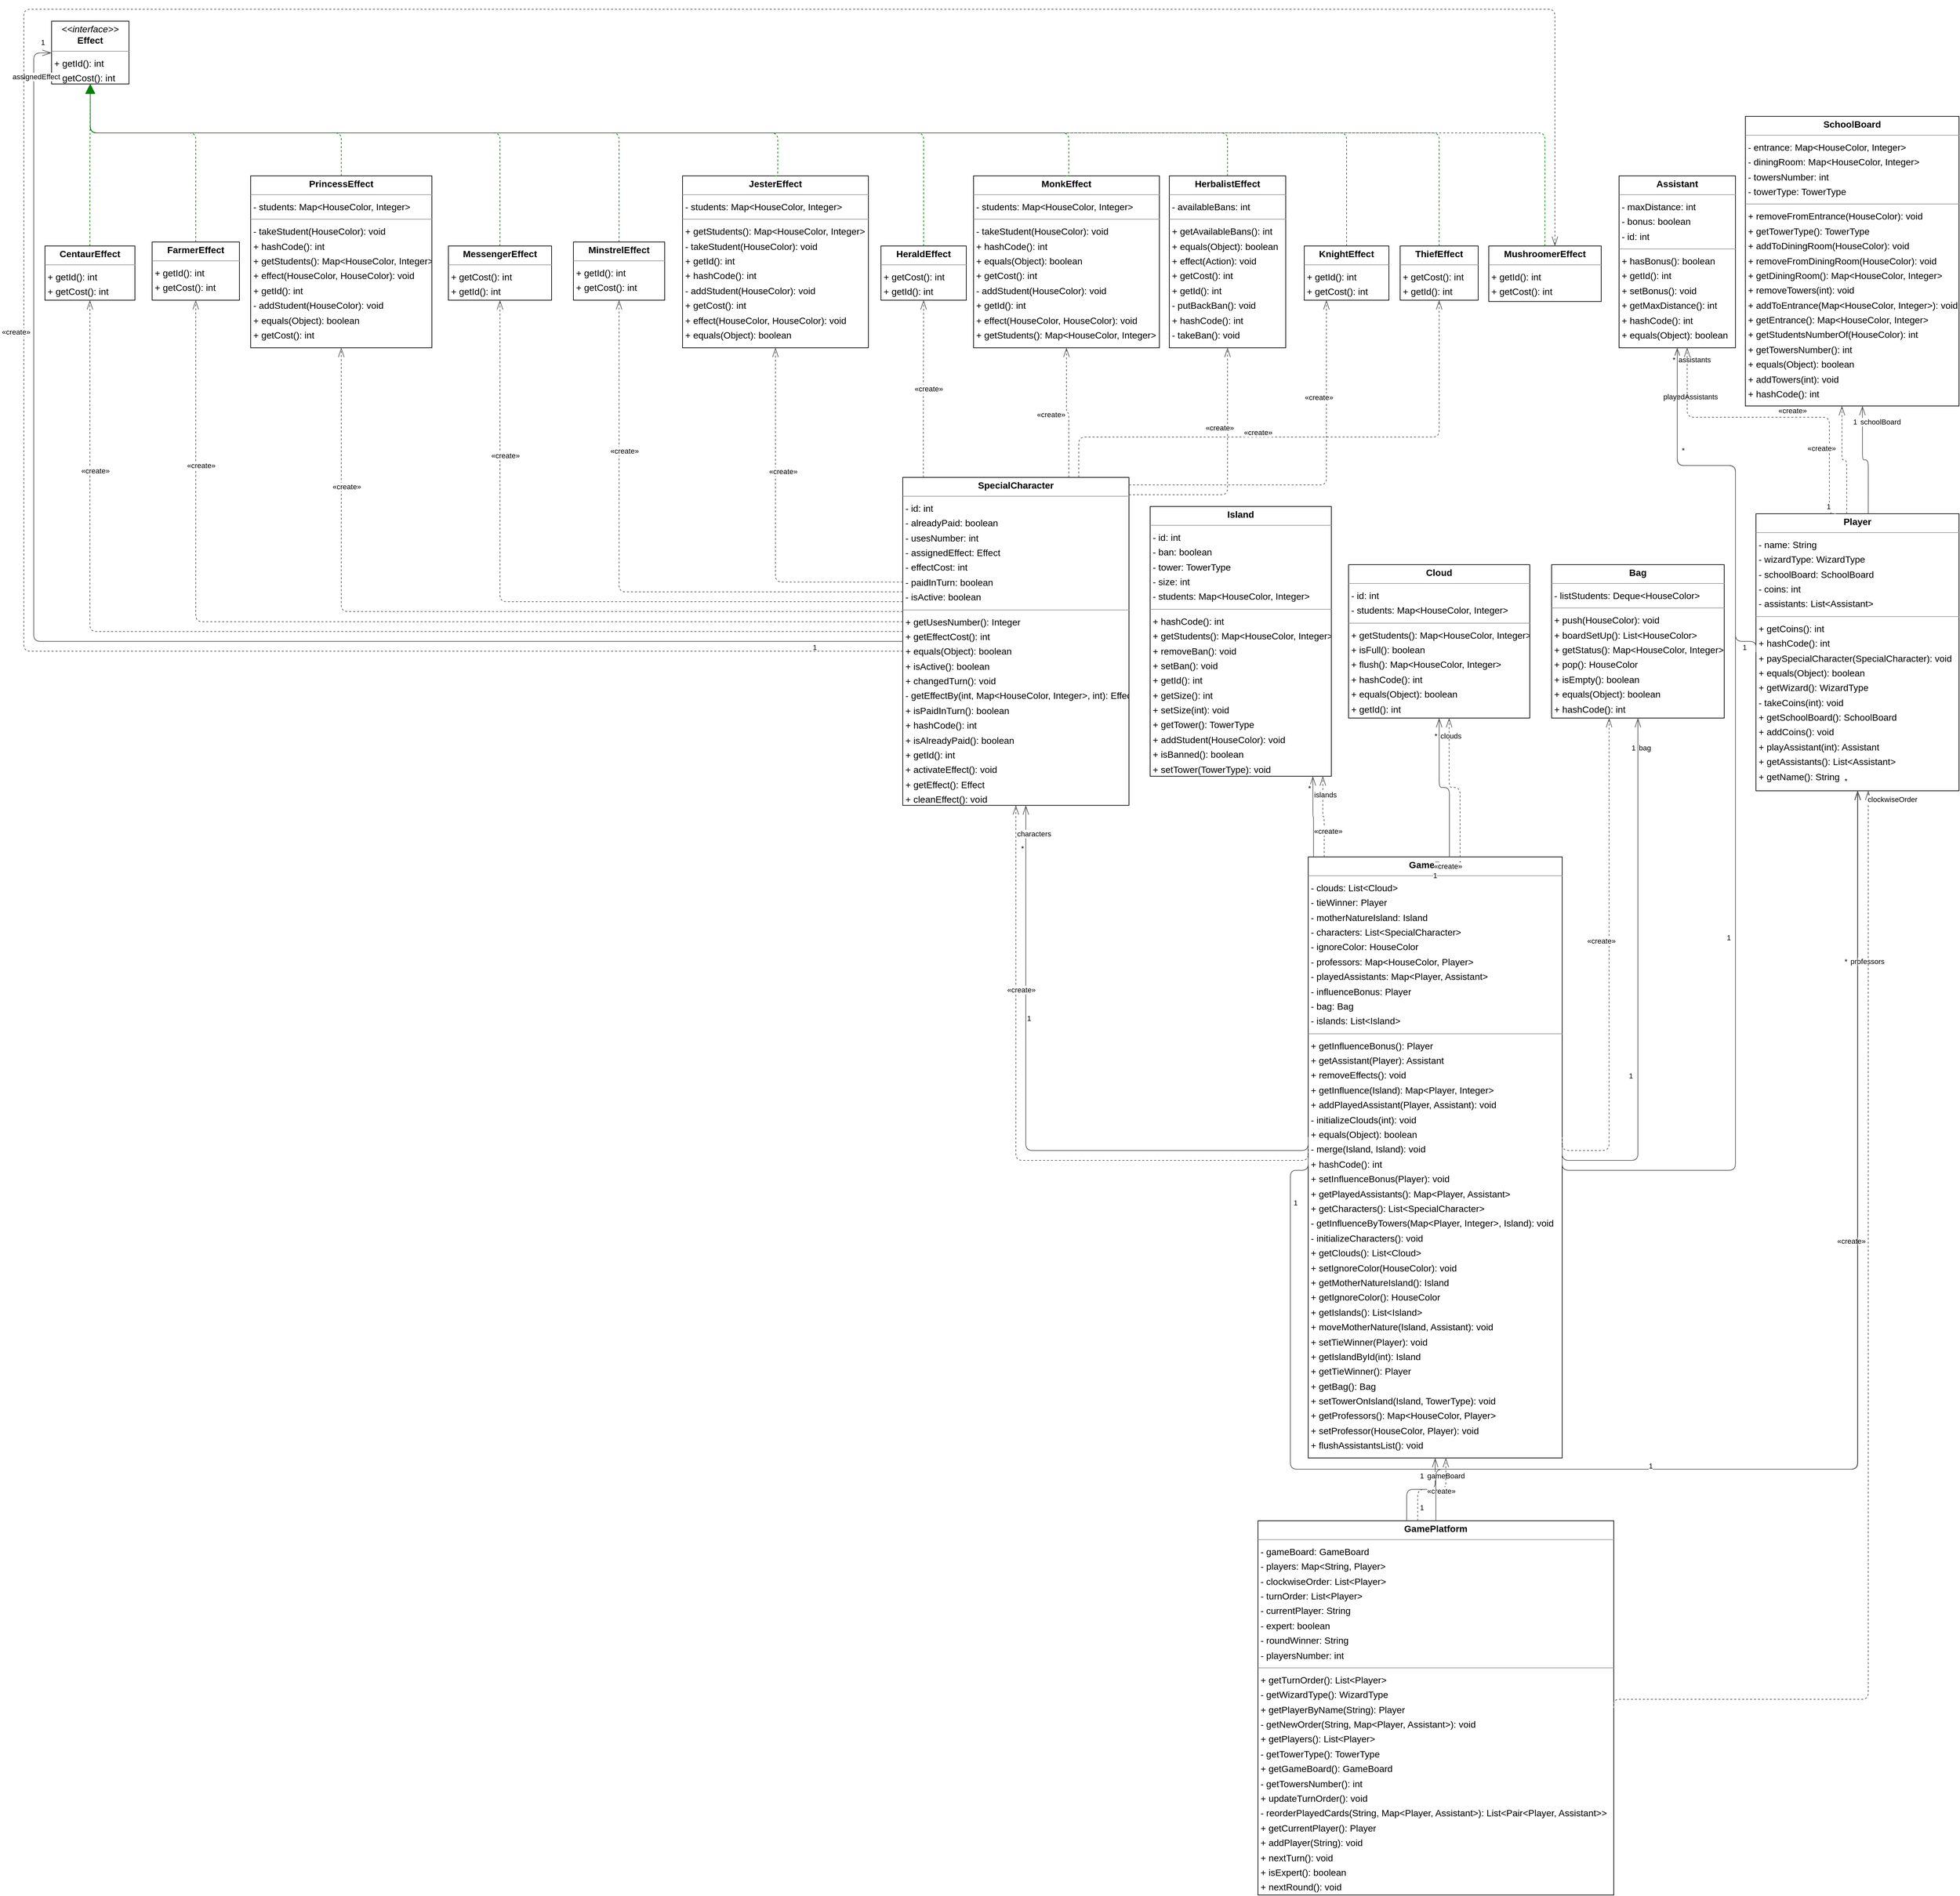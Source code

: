 <mxfile version="18.0.4" type="device"><diagram id="Gn4WpoqYPaIxhu-1gR9g" name="Page-1"><mxGraphModel dx="2476" dy="1542" grid="1" gridSize="10" guides="1" tooltips="1" connect="1" arrows="1" fold="1" page="0" pageScale="1" pageWidth="1920" pageHeight="1200" background="none" math="0" shadow="0"><root><mxCell id="0"/><mxCell id="1" parent="0"/><mxCell id="node8" value="&lt;p style=&quot;margin:0px;margin-top:4px;text-align:center;&quot;&gt;&lt;b&gt;Assistant&lt;/b&gt;&lt;/p&gt;&lt;hr size=&quot;1&quot;/&gt;&lt;p style=&quot;margin:0 0 0 4px;line-height:1.6;&quot;&gt;- maxDistance: int&lt;br/&gt;- bonus: boolean&lt;br/&gt;- id: int&lt;/p&gt;&lt;hr size=&quot;1&quot;/&gt;&lt;p style=&quot;margin:0 0 0 4px;line-height:1.6;&quot;&gt;+ hasBonus(): boolean&lt;br/&gt;+ getId(): int&lt;br/&gt;+ setBonus(): void&lt;br/&gt;+ getMaxDistance(): int&lt;br/&gt;+ hashCode(): int&lt;br/&gt;+ equals(Object): boolean&lt;/p&gt;" style="verticalAlign=top;align=left;overflow=fill;fontSize=14;fontFamily=Helvetica;html=1;rounded=0;shadow=0;comic=0;labelBackgroundColor=none;strokeWidth=1;" parent="1" vertex="1"><mxGeometry x="2296" y="220" width="176" height="260" as="geometry"/></mxCell><mxCell id="node21" value="&lt;p style=&quot;margin:0px;margin-top:4px;text-align:center;&quot;&gt;&lt;b&gt;Bag&lt;/b&gt;&lt;/p&gt;&lt;hr size=&quot;1&quot;/&gt;&lt;p style=&quot;margin:0 0 0 4px;line-height:1.6;&quot;&gt;- listStudents: Deque&amp;lt;HouseColor&amp;gt;&lt;/p&gt;&lt;hr size=&quot;1&quot;/&gt;&lt;p style=&quot;margin:0 0 0 4px;line-height:1.6;&quot;&gt;+ push(HouseColor): void&lt;br/&gt;+ boardSetUp(): List&amp;lt;HouseColor&amp;gt;&lt;br/&gt;+ getStatus(): Map&amp;lt;HouseColor, Integer&amp;gt;&lt;br/&gt;+ pop(): HouseColor&lt;br/&gt;+ isEmpty(): boolean&lt;br/&gt;+ equals(Object): boolean&lt;br/&gt;+ hashCode(): int&lt;br/&gt;- randomize(): void&lt;/p&gt;" style="verticalAlign=top;align=left;overflow=fill;fontSize=14;fontFamily=Helvetica;html=1;rounded=0;shadow=0;comic=0;labelBackgroundColor=none;strokeWidth=1;" parent="1" vertex="1"><mxGeometry x="2194" y="808" width="261" height="232" as="geometry"/></mxCell><mxCell id="node18" value="&lt;p style=&quot;margin:0px;margin-top:4px;text-align:center;&quot;&gt;&lt;b&gt;CentaurEffect&lt;/b&gt;&lt;/p&gt;&lt;hr size=&quot;1&quot;/&gt;&lt;p style=&quot;margin:0 0 0 4px;line-height:1.6;&quot;&gt;+ getId(): int&lt;br/&gt;+ getCost(): int&lt;/p&gt;" style="verticalAlign=top;align=left;overflow=fill;fontSize=14;fontFamily=Helvetica;html=1;rounded=0;shadow=0;comic=0;labelBackgroundColor=none;strokeWidth=1;" parent="1" vertex="1"><mxGeometry x="-84" y="326" width="136" height="82" as="geometry"/></mxCell><mxCell id="node15" value="&lt;p style=&quot;margin:0px;margin-top:4px;text-align:center;&quot;&gt;&lt;b&gt;Cloud&lt;/b&gt;&lt;/p&gt;&lt;hr size=&quot;1&quot;/&gt;&lt;p style=&quot;margin:0 0 0 4px;line-height:1.6;&quot;&gt;- id: int&lt;br/&gt;- students: Map&amp;lt;HouseColor, Integer&amp;gt;&lt;/p&gt;&lt;hr size=&quot;1&quot;/&gt;&lt;p style=&quot;margin:0 0 0 4px;line-height:1.6;&quot;&gt;+ getStudents(): Map&amp;lt;HouseColor, Integer&amp;gt;&lt;br/&gt;+ isFull(): boolean&lt;br/&gt;+ flush(): Map&amp;lt;HouseColor, Integer&amp;gt;&lt;br/&gt;+ hashCode(): int&lt;br/&gt;+ equals(Object): boolean&lt;br/&gt;+ getId(): int&lt;br/&gt;+ refill(Map&amp;lt;HouseColor, Integer&amp;gt;): void&lt;/p&gt;" style="verticalAlign=top;align=left;overflow=fill;fontSize=14;fontFamily=Helvetica;html=1;rounded=0;shadow=0;comic=0;labelBackgroundColor=none;strokeWidth=1;" parent="1" vertex="1"><mxGeometry x="1887" y="808" width="274" height="232" as="geometry"/></mxCell><mxCell id="node13" value="&lt;p style=&quot;margin:0px;margin-top:4px;text-align:center;&quot;&gt;&lt;i&gt;&amp;lt;&amp;lt;interface&amp;gt;&amp;gt;&lt;/i&gt;&lt;br/&gt;&lt;b&gt;Effect&lt;/b&gt;&lt;/p&gt;&lt;hr size=&quot;1&quot;/&gt;&lt;p style=&quot;margin:0 0 0 4px;line-height:1.6;&quot;&gt;+ getId(): int&lt;br/&gt;+ getCost(): int&lt;/p&gt;" style="verticalAlign=top;align=left;overflow=fill;fontSize=14;fontFamily=Helvetica;html=1;rounded=0;shadow=0;comic=0;labelBackgroundColor=none;strokeWidth=1;" parent="1" vertex="1"><mxGeometry x="-74" y="-14" width="117" height="95" as="geometry"/></mxCell><mxCell id="node6" value="&lt;p style=&quot;margin:0px;margin-top:4px;text-align:center;&quot;&gt;&lt;b&gt;FarmerEffect&lt;/b&gt;&lt;/p&gt;&lt;hr size=&quot;1&quot;/&gt;&lt;p style=&quot;margin:0 0 0 4px;line-height:1.6;&quot;&gt;+ getId(): int&lt;br/&gt;+ getCost(): int&lt;/p&gt;" style="verticalAlign=top;align=left;overflow=fill;fontSize=14;fontFamily=Helvetica;html=1;rounded=0;shadow=0;comic=0;labelBackgroundColor=none;strokeWidth=1;" parent="1" vertex="1"><mxGeometry x="78" y="320" width="132" height="88" as="geometry"/></mxCell><mxCell id="node0" value="&lt;p style=&quot;margin:0px;margin-top:4px;text-align:center;&quot;&gt;&lt;b&gt;GameBoard&lt;/b&gt;&lt;/p&gt;&lt;hr size=&quot;1&quot;/&gt;&lt;p style=&quot;margin:0 0 0 4px;line-height:1.6;&quot;&gt;- clouds: List&amp;lt;Cloud&amp;gt;&lt;br/&gt;- tieWinner: Player&lt;br/&gt;- motherNatureIsland: Island&lt;br/&gt;- characters: List&amp;lt;SpecialCharacter&amp;gt;&lt;br/&gt;- ignoreColor: HouseColor&lt;br/&gt;- professors: Map&amp;lt;HouseColor, Player&amp;gt;&lt;br/&gt;- playedAssistants: Map&amp;lt;Player, Assistant&amp;gt;&lt;br/&gt;- influenceBonus: Player&lt;br/&gt;- bag: Bag&lt;br/&gt;- islands: List&amp;lt;Island&amp;gt;&lt;/p&gt;&lt;hr size=&quot;1&quot;/&gt;&lt;p style=&quot;margin:0 0 0 4px;line-height:1.6;&quot;&gt;+ getInfluenceBonus(): Player&lt;br/&gt;+ getAssistant(Player): Assistant&lt;br/&gt;+ removeEffects(): void&lt;br/&gt;+ getInfluence(Island): Map&amp;lt;Player, Integer&amp;gt;&lt;br/&gt;+ addPlayedAssistant(Player, Assistant): void&lt;br/&gt;- initializeClouds(int): void&lt;br/&gt;+ equals(Object): boolean&lt;br/&gt;- merge(Island, Island): void&lt;br/&gt;+ hashCode(): int&lt;br/&gt;+ setInfluenceBonus(Player): void&lt;br/&gt;+ getPlayedAssistants(): Map&amp;lt;Player, Assistant&amp;gt;&lt;br/&gt;+ getCharacters(): List&amp;lt;SpecialCharacter&amp;gt;&lt;br/&gt;- getInfluenceByTowers(Map&amp;lt;Player, Integer&amp;gt;, Island): void&lt;br/&gt;- initializeCharacters(): void&lt;br/&gt;+ getClouds(): List&amp;lt;Cloud&amp;gt;&lt;br/&gt;+ setIgnoreColor(HouseColor): void&lt;br/&gt;+ getMotherNatureIsland(): Island&lt;br/&gt;+ getIgnoreColor(): HouseColor&lt;br/&gt;+ getIslands(): List&amp;lt;Island&amp;gt;&lt;br/&gt;+ moveMotherNature(Island, Assistant): void&lt;br/&gt;+ setTieWinner(Player): void&lt;br/&gt;+ getIslandById(int): Island&lt;br/&gt;+ getTieWinner(): Player&lt;br/&gt;+ getBag(): Bag&lt;br/&gt;+ setTowerOnIsland(Island, TowerType): void&lt;br/&gt;+ getProfessors(): Map&amp;lt;HouseColor, Player&amp;gt;&lt;br/&gt;+ setProfessor(HouseColor, Player): void&lt;br/&gt;+ flushAssistantsList(): void&lt;/p&gt;" style="verticalAlign=top;align=left;overflow=fill;fontSize=14;fontFamily=Helvetica;html=1;rounded=0;shadow=0;comic=0;labelBackgroundColor=none;strokeWidth=1;" parent="1" vertex="1"><mxGeometry x="1826" y="1250" width="384" height="909" as="geometry"/></mxCell><mxCell id="node1" value="&lt;p style=&quot;margin:0px;margin-top:4px;text-align:center;&quot;&gt;&lt;b&gt;GamePlatform&lt;/b&gt;&lt;/p&gt;&lt;hr size=&quot;1&quot;/&gt;&lt;p style=&quot;margin:0 0 0 4px;line-height:1.6;&quot;&gt;- gameBoard: GameBoard&lt;br/&gt;- players: Map&amp;lt;String, Player&amp;gt;&lt;br/&gt;- clockwiseOrder: List&amp;lt;Player&amp;gt;&lt;br/&gt;- turnOrder: List&amp;lt;Player&amp;gt;&lt;br/&gt;- currentPlayer: String&lt;br/&gt;- expert: boolean&lt;br/&gt;- roundWinner: String&lt;br/&gt;- playersNumber: int&lt;/p&gt;&lt;hr size=&quot;1&quot;/&gt;&lt;p style=&quot;margin:0 0 0 4px;line-height:1.6;&quot;&gt;+ getTurnOrder(): List&amp;lt;Player&amp;gt;&lt;br/&gt;- getWizardType(): WizardType&lt;br/&gt;+ getPlayerByName(String): Player&lt;br/&gt;- getNewOrder(String, Map&amp;lt;Player, Assistant&amp;gt;): void&lt;br/&gt;+ getPlayers(): List&amp;lt;Player&amp;gt;&lt;br/&gt;- getTowerType(): TowerType&lt;br/&gt;+ getGameBoard(): GameBoard&lt;br/&gt;- getTowersNumber(): int&lt;br/&gt;+ updateTurnOrder(): void&lt;br/&gt;- reorderPlayedCards(String, Map&amp;lt;Player, Assistant&amp;gt;): List&amp;lt;Pair&amp;lt;Player, Assistant&amp;gt;&amp;gt;&lt;br/&gt;+ getCurrentPlayer(): Player&lt;br/&gt;+ addPlayer(String): void&lt;br/&gt;+ nextTurn(): void&lt;br/&gt;+ isExpert(): boolean&lt;br/&gt;+ nextRound(): void&lt;/p&gt;" style="verticalAlign=top;align=left;overflow=fill;fontSize=14;fontFamily=Helvetica;html=1;rounded=0;shadow=0;comic=0;labelBackgroundColor=none;strokeWidth=1;" parent="1" vertex="1"><mxGeometry x="1750" y="2254" width="538" height="566" as="geometry"/></mxCell><mxCell id="node10" value="&lt;p style=&quot;margin:0px;margin-top:4px;text-align:center;&quot;&gt;&lt;b&gt;HeraldEffect&lt;/b&gt;&lt;/p&gt;&lt;hr size=&quot;1&quot;/&gt;&lt;p style=&quot;margin:0 0 0 4px;line-height:1.6;&quot;&gt;+ getCost(): int&lt;br/&gt;+ getId(): int&lt;/p&gt;" style="verticalAlign=top;align=left;overflow=fill;fontSize=14;fontFamily=Helvetica;html=1;rounded=0;shadow=0;comic=0;labelBackgroundColor=none;strokeWidth=1;" parent="1" vertex="1"><mxGeometry x="1180" y="326" width="129" height="82" as="geometry"/></mxCell><mxCell id="node3" value="&lt;p style=&quot;margin:0px;margin-top:4px;text-align:center;&quot;&gt;&lt;b&gt;HerbalistEffect&lt;/b&gt;&lt;/p&gt;&lt;hr size=&quot;1&quot;/&gt;&lt;p style=&quot;margin:0 0 0 4px;line-height:1.6;&quot;&gt;- availableBans: int&lt;/p&gt;&lt;hr size=&quot;1&quot;/&gt;&lt;p style=&quot;margin:0 0 0 4px;line-height:1.6;&quot;&gt;+ getAvailableBans(): int&lt;br/&gt;+ equals(Object): boolean&lt;br/&gt;+ effect(Action): void&lt;br/&gt;+ getCost(): int&lt;br/&gt;+ getId(): int&lt;br/&gt;- putBackBan(): void&lt;br/&gt;+ hashCode(): int&lt;br/&gt;- takeBan(): void&lt;/p&gt;" style="verticalAlign=top;align=left;overflow=fill;fontSize=14;fontFamily=Helvetica;html=1;rounded=0;shadow=0;comic=0;labelBackgroundColor=none;strokeWidth=1;" parent="1" vertex="1"><mxGeometry x="1616" y="220" width="176" height="260" as="geometry"/></mxCell><mxCell id="node9" value="&lt;p style=&quot;margin:0px;margin-top:4px;text-align:center;&quot;&gt;&lt;b&gt;Island&lt;/b&gt;&lt;/p&gt;&lt;hr size=&quot;1&quot;/&gt;&lt;p style=&quot;margin:0 0 0 4px;line-height:1.6;&quot;&gt;- id: int&lt;br/&gt;- ban: boolean&lt;br/&gt;- tower: TowerType&lt;br/&gt;- size: int&lt;br/&gt;- students: Map&amp;lt;HouseColor, Integer&amp;gt;&lt;/p&gt;&lt;hr size=&quot;1&quot;/&gt;&lt;p style=&quot;margin:0 0 0 4px;line-height:1.6;&quot;&gt;+ hashCode(): int&lt;br/&gt;+ getStudents(): Map&amp;lt;HouseColor, Integer&amp;gt;&lt;br/&gt;+ removeBan(): void&lt;br/&gt;+ setBan(): void&lt;br/&gt;+ getId(): int&lt;br/&gt;+ getSize(): int&lt;br/&gt;+ setSize(int): void&lt;br/&gt;+ getTower(): TowerType&lt;br/&gt;+ addStudent(HouseColor): void&lt;br/&gt;+ isBanned(): boolean&lt;br/&gt;+ setTower(TowerType): void&lt;br/&gt;+ equals(Object): boolean&lt;/p&gt;" style="verticalAlign=top;align=left;overflow=fill;fontSize=14;fontFamily=Helvetica;html=1;rounded=0;shadow=0;comic=0;labelBackgroundColor=none;strokeWidth=1;" parent="1" vertex="1"><mxGeometry x="1587" y="720" width="274" height="408" as="geometry"/></mxCell><mxCell id="node4" value="&lt;p style=&quot;margin:0px;margin-top:4px;text-align:center;&quot;&gt;&lt;b&gt;JesterEffect&lt;/b&gt;&lt;/p&gt;&lt;hr size=&quot;1&quot;/&gt;&lt;p style=&quot;margin:0 0 0 4px;line-height:1.6;&quot;&gt;- students: Map&amp;lt;HouseColor, Integer&amp;gt;&lt;/p&gt;&lt;hr size=&quot;1&quot;/&gt;&lt;p style=&quot;margin:0 0 0 4px;line-height:1.6;&quot;&gt;+ getStudents(): Map&amp;lt;HouseColor, Integer&amp;gt;&lt;br/&gt;- takeStudent(HouseColor): void&lt;br/&gt;+ getId(): int&lt;br/&gt;+ hashCode(): int&lt;br/&gt;- addStudent(HouseColor): void&lt;br/&gt;+ getCost(): int&lt;br/&gt;+ effect(HouseColor, HouseColor): void&lt;br/&gt;+ equals(Object): boolean&lt;/p&gt;" style="verticalAlign=top;align=left;overflow=fill;fontSize=14;fontFamily=Helvetica;html=1;rounded=0;shadow=0;comic=0;labelBackgroundColor=none;strokeWidth=1;" parent="1" vertex="1"><mxGeometry x="880" y="220" width="281" height="260" as="geometry"/></mxCell><mxCell id="node12" value="&lt;p style=&quot;margin:0px;margin-top:4px;text-align:center;&quot;&gt;&lt;b&gt;KnightEffect&lt;/b&gt;&lt;/p&gt;&lt;hr size=&quot;1&quot;/&gt;&lt;p style=&quot;margin:0 0 0 4px;line-height:1.6;&quot;&gt;+ getId(): int&lt;br/&gt;+ getCost(): int&lt;/p&gt;" style="verticalAlign=top;align=left;overflow=fill;fontSize=14;fontFamily=Helvetica;html=1;rounded=0;shadow=0;comic=0;labelBackgroundColor=none;strokeWidth=1;" parent="1" vertex="1"><mxGeometry x="1820" y="326" width="128" height="82" as="geometry"/></mxCell><mxCell id="node14" value="&lt;p style=&quot;margin:0px;margin-top:4px;text-align:center;&quot;&gt;&lt;b&gt;MessengerEffect&lt;/b&gt;&lt;/p&gt;&lt;hr size=&quot;1&quot;/&gt;&lt;p style=&quot;margin:0 0 0 4px;line-height:1.6;&quot;&gt;+ getCost(): int&lt;br/&gt;+ getId(): int&lt;/p&gt;" style="verticalAlign=top;align=left;overflow=fill;fontSize=14;fontFamily=Helvetica;html=1;rounded=0;shadow=0;comic=0;labelBackgroundColor=none;strokeWidth=1;" parent="1" vertex="1"><mxGeometry x="526" y="326" width="156" height="82" as="geometry"/></mxCell><mxCell id="node7" value="&lt;p style=&quot;margin:0px;margin-top:4px;text-align:center;&quot;&gt;&lt;b&gt;MinstrelEffect&lt;/b&gt;&lt;/p&gt;&lt;hr size=&quot;1&quot;/&gt;&lt;p style=&quot;margin:0 0 0 4px;line-height:1.6;&quot;&gt;+ getId(): int&lt;br/&gt;+ getCost(): int&lt;/p&gt;" style="verticalAlign=top;align=left;overflow=fill;fontSize=14;fontFamily=Helvetica;html=1;rounded=0;shadow=0;comic=0;labelBackgroundColor=none;strokeWidth=1;" parent="1" vertex="1"><mxGeometry x="715" y="320" width="138" height="88" as="geometry"/></mxCell><mxCell id="node17" value="&lt;p style=&quot;margin:0px;margin-top:4px;text-align:center;&quot;&gt;&lt;b&gt;MonkEffect&lt;/b&gt;&lt;/p&gt;&lt;hr size=&quot;1&quot;/&gt;&lt;p style=&quot;margin:0 0 0 4px;line-height:1.6;&quot;&gt;- students: Map&amp;lt;HouseColor, Integer&amp;gt;&lt;/p&gt;&lt;hr size=&quot;1&quot;/&gt;&lt;p style=&quot;margin:0 0 0 4px;line-height:1.6;&quot;&gt;- takeStudent(HouseColor): void&lt;br/&gt;+ hashCode(): int&lt;br/&gt;+ equals(Object): boolean&lt;br/&gt;+ getCost(): int&lt;br/&gt;- addStudent(HouseColor): void&lt;br/&gt;+ getId(): int&lt;br/&gt;+ effect(HouseColor, HouseColor): void&lt;br/&gt;+ getStudents(): Map&amp;lt;HouseColor, Integer&amp;gt;&lt;/p&gt;" style="verticalAlign=top;align=left;overflow=fill;fontSize=14;fontFamily=Helvetica;html=1;rounded=0;shadow=0;comic=0;labelBackgroundColor=none;strokeWidth=1;" parent="1" vertex="1"><mxGeometry x="1320" y="220" width="281" height="260" as="geometry"/></mxCell><mxCell id="node19" value="&lt;p style=&quot;margin:0px;margin-top:4px;text-align:center;&quot;&gt;&lt;b&gt;MushroomerEffect&lt;/b&gt;&lt;/p&gt;&lt;hr size=&quot;1&quot;/&gt;&lt;p style=&quot;margin:0 0 0 4px;line-height:1.6;&quot;&gt;+ getId(): int&lt;br/&gt;+ getCost(): int&lt;/p&gt;" style="verticalAlign=top;align=left;overflow=fill;fontSize=14;fontFamily=Helvetica;html=1;rounded=0;shadow=0;comic=0;labelBackgroundColor=none;strokeWidth=1;" parent="1" vertex="1"><mxGeometry x="2099" y="326" width="170" height="84" as="geometry"/></mxCell><mxCell id="node11" value="&lt;p style=&quot;margin:0px;margin-top:4px;text-align:center;&quot;&gt;&lt;b&gt;Player&lt;/b&gt;&lt;/p&gt;&lt;hr size=&quot;1&quot;/&gt;&lt;p style=&quot;margin:0 0 0 4px;line-height:1.6;&quot;&gt;- name: String&lt;br/&gt;- wizardType: WizardType&lt;br/&gt;- schoolBoard: SchoolBoard&lt;br/&gt;- coins: int&lt;br/&gt;- assistants: List&amp;lt;Assistant&amp;gt;&lt;/p&gt;&lt;hr size=&quot;1&quot;/&gt;&lt;p style=&quot;margin:0 0 0 4px;line-height:1.6;&quot;&gt;+ getCoins(): int&lt;br/&gt;+ hashCode(): int&lt;br/&gt;+ paySpecialCharacter(SpecialCharacter): void&lt;br/&gt;+ equals(Object): boolean&lt;br/&gt;+ getWizard(): WizardType&lt;br/&gt;- takeCoins(int): void&lt;br/&gt;+ getSchoolBoard(): SchoolBoard&lt;br/&gt;+ addCoins(): void&lt;br/&gt;+ playAssistant(int): Assistant&lt;br/&gt;+ getAssistants(): List&amp;lt;Assistant&amp;gt;&lt;br/&gt;+ getName(): String&lt;/p&gt;" style="verticalAlign=top;align=left;overflow=fill;fontSize=14;fontFamily=Helvetica;html=1;rounded=0;shadow=0;comic=0;labelBackgroundColor=none;strokeWidth=1;" parent="1" vertex="1"><mxGeometry x="2503" y="731" width="307" height="419" as="geometry"/></mxCell><mxCell id="node20" value="&lt;p style=&quot;margin:0px;margin-top:4px;text-align:center;&quot;&gt;&lt;b&gt;PrincessEffect&lt;/b&gt;&lt;/p&gt;&lt;hr size=&quot;1&quot;/&gt;&lt;p style=&quot;margin:0 0 0 4px;line-height:1.6;&quot;&gt;- students: Map&amp;lt;HouseColor, Integer&amp;gt;&lt;/p&gt;&lt;hr size=&quot;1&quot;/&gt;&lt;p style=&quot;margin:0 0 0 4px;line-height:1.6;&quot;&gt;- takeStudent(HouseColor): void&lt;br/&gt;+ hashCode(): int&lt;br/&gt;+ getStudents(): Map&amp;lt;HouseColor, Integer&amp;gt;&lt;br/&gt;+ effect(HouseColor, HouseColor): void&lt;br/&gt;+ getId(): int&lt;br/&gt;- addStudent(HouseColor): void&lt;br/&gt;+ equals(Object): boolean&lt;br/&gt;+ getCost(): int&lt;/p&gt;" style="verticalAlign=top;align=left;overflow=fill;fontSize=14;fontFamily=Helvetica;html=1;rounded=0;shadow=0;comic=0;labelBackgroundColor=none;strokeWidth=1;" parent="1" vertex="1"><mxGeometry x="227" y="220" width="274" height="260" as="geometry"/></mxCell><mxCell id="node2" value="&lt;p style=&quot;margin:0px;margin-top:4px;text-align:center;&quot;&gt;&lt;b&gt;SchoolBoard&lt;/b&gt;&lt;/p&gt;&lt;hr size=&quot;1&quot;/&gt;&lt;p style=&quot;margin:0 0 0 4px;line-height:1.6;&quot;&gt;- entrance: Map&amp;lt;HouseColor, Integer&amp;gt;&lt;br/&gt;- diningRoom: Map&amp;lt;HouseColor, Integer&amp;gt;&lt;br/&gt;- towersNumber: int&lt;br/&gt;- towerType: TowerType&lt;/p&gt;&lt;hr size=&quot;1&quot;/&gt;&lt;p style=&quot;margin:0 0 0 4px;line-height:1.6;&quot;&gt;+ removeFromEntrance(HouseColor): void&lt;br/&gt;+ getTowerType(): TowerType&lt;br/&gt;+ addToDiningRoom(HouseColor): void&lt;br/&gt;+ removeFromDiningRoom(HouseColor): void&lt;br/&gt;+ getDiningRoom(): Map&amp;lt;HouseColor, Integer&amp;gt;&lt;br/&gt;+ removeTowers(int): void&lt;br/&gt;+ addToEntrance(Map&amp;lt;HouseColor, Integer&amp;gt;): void&lt;br/&gt;+ getEntrance(): Map&amp;lt;HouseColor, Integer&amp;gt;&lt;br/&gt;+ getStudentsNumberOf(HouseColor): int&lt;br/&gt;+ getTowersNumber(): int&lt;br/&gt;+ equals(Object): boolean&lt;br/&gt;+ addTowers(int): void&lt;br/&gt;+ hashCode(): int&lt;/p&gt;" style="verticalAlign=top;align=left;overflow=fill;fontSize=14;fontFamily=Helvetica;html=1;rounded=0;shadow=0;comic=0;labelBackgroundColor=none;strokeWidth=1;" parent="1" vertex="1"><mxGeometry x="2487" y="130" width="323" height="438" as="geometry"/></mxCell><mxCell id="node16" value="&lt;p style=&quot;margin:0px;margin-top:4px;text-align:center;&quot;&gt;&lt;b&gt;SpecialCharacter&lt;/b&gt;&lt;/p&gt;&lt;hr size=&quot;1&quot;/&gt;&lt;p style=&quot;margin:0 0 0 4px;line-height:1.6;&quot;&gt;- id: int&lt;br/&gt;- alreadyPaid: boolean&lt;br/&gt;- usesNumber: int&lt;br/&gt;- assignedEffect: Effect&lt;br/&gt;- effectCost: int&lt;br/&gt;- paidInTurn: boolean&lt;br/&gt;- isActive: boolean&lt;/p&gt;&lt;hr size=&quot;1&quot;/&gt;&lt;p style=&quot;margin:0 0 0 4px;line-height:1.6;&quot;&gt;+ getUsesNumber(): Integer&lt;br/&gt;+ getEffectCost(): int&lt;br/&gt;+ equals(Object): boolean&lt;br/&gt;+ isActive(): boolean&lt;br/&gt;+ changedTurn(): void&lt;br/&gt;- getEffectBy(int, Map&amp;lt;HouseColor, Integer&amp;gt;, int): Effect&lt;br/&gt;+ isPaidInTurn(): boolean&lt;br/&gt;+ hashCode(): int&lt;br/&gt;+ isAlreadyPaid(): boolean&lt;br/&gt;+ getId(): int&lt;br/&gt;+ activateEffect(): void&lt;br/&gt;+ getEffect(): Effect&lt;br/&gt;+ cleanEffect(): void&lt;br/&gt;+ decreaseUsesNumber(): void&lt;/p&gt;" style="verticalAlign=top;align=left;overflow=fill;fontSize=14;fontFamily=Helvetica;html=1;rounded=0;shadow=0;comic=0;labelBackgroundColor=none;strokeWidth=1;" parent="1" vertex="1"><mxGeometry x="1213" y="676" width="342" height="496" as="geometry"/></mxCell><mxCell id="node5" value="&lt;p style=&quot;margin:0px;margin-top:4px;text-align:center;&quot;&gt;&lt;b&gt;ThiefEffect&lt;/b&gt;&lt;/p&gt;&lt;hr size=&quot;1&quot;/&gt;&lt;p style=&quot;margin:0 0 0 4px;line-height:1.6;&quot;&gt;+ getCost(): int&lt;br/&gt;+ getId(): int&lt;/p&gt;" style="verticalAlign=top;align=left;overflow=fill;fontSize=14;fontFamily=Helvetica;html=1;rounded=0;shadow=0;comic=0;labelBackgroundColor=none;strokeWidth=1;" parent="1" vertex="1"><mxGeometry x="1965" y="326" width="118" height="82" as="geometry"/></mxCell><mxCell id="edge2" value="" style="html=1;rounded=1;edgeStyle=orthogonalEdgeStyle;dashed=1;startArrow=none;endArrow=block;endSize=12;strokeColor=#008200;exitX=0.500;exitY=0.000;exitDx=0;exitDy=0;entryX=0.500;entryY=1.000;entryDx=0;entryDy=0;" parent="1" source="node18" target="node13" edge="1"><mxGeometry width="50" height="50" relative="1" as="geometry"><Array as="points"/></mxGeometry></mxCell><mxCell id="edge6" value="" style="html=1;rounded=1;edgeStyle=orthogonalEdgeStyle;dashed=1;startArrow=none;endArrow=block;endSize=12;strokeColor=#008200;exitX=0.500;exitY=0.000;exitDx=0;exitDy=0;entryX=0.500;entryY=1.001;entryDx=0;entryDy=0;" parent="1" source="node6" target="node13" edge="1"><mxGeometry width="50" height="50" relative="1" as="geometry"><Array as="points"><mxPoint x="144" y="155"/><mxPoint x="-16" y="155"/></Array></mxGeometry></mxCell><mxCell id="edge35" value="" style="html=1;rounded=1;edgeStyle=orthogonalEdgeStyle;dashed=0;startArrow=diamondThinstartSize=12;endArrow=openThin;endSize=12;strokeColor=#595959;exitX=1.000;exitY=0.500;exitDx=0;exitDy=0;entryX=0.500;entryY=1.000;entryDx=0;entryDy=0;" parent="1" source="node0" target="node8" edge="1"><mxGeometry width="50" height="50" relative="1" as="geometry"><Array as="points"><mxPoint x="2472" y="1724"/><mxPoint x="2472" y="658"/><mxPoint x="2384" y="658"/></Array></mxGeometry></mxCell><mxCell id="label210" value="1" style="edgeLabel;resizable=0;html=1;align=left;verticalAlign=top;strokeColor=default;" parent="edge35" vertex="1" connectable="0"><mxGeometry x="2457" y="1359" as="geometry"/></mxCell><mxCell id="label214" value="*" style="edgeLabel;resizable=0;html=1;align=left;verticalAlign=top;strokeColor=default;" parent="edge35" vertex="1" connectable="0"><mxGeometry x="2389" y="622" as="geometry"/></mxCell><mxCell id="label215" value="playedAssistants" style="edgeLabel;resizable=0;html=1;align=left;verticalAlign=top;strokeColor=default;" parent="edge35" vertex="1" connectable="0"><mxGeometry x="2361" y="541" as="geometry"/></mxCell><mxCell id="edge20" value="" style="html=1;rounded=1;edgeStyle=orthogonalEdgeStyle;dashed=1;startArrow=none;endArrow=openThin;endSize=12;strokeColor=#595959;exitX=1.000;exitY=0.466;exitDx=0;exitDy=0;entryX=0.333;entryY=1.000;entryDx=0;entryDy=0;" parent="1" source="node0" target="node21" edge="1"><mxGeometry width="50" height="50" relative="1" as="geometry"><Array as="points"><mxPoint x="2281" y="1694"/></Array></mxGeometry></mxCell><mxCell id="label122" value="«create»" style="edgeLabel;resizable=0;html=1;align=left;verticalAlign=top;strokeColor=default;" parent="edge20" vertex="1" connectable="0"><mxGeometry x="2246" y="1364" as="geometry"/></mxCell><mxCell id="edge24" value="" style="html=1;rounded=1;edgeStyle=orthogonalEdgeStyle;dashed=0;startArrow=diamondThinstartSize=12;endArrow=openThin;endSize=12;strokeColor=#595959;exitX=1.000;exitY=0.483;exitDx=0;exitDy=0;entryX=0.500;entryY=1.000;entryDx=0;entryDy=0;" parent="1" source="node0" target="node21" edge="1"><mxGeometry width="50" height="50" relative="1" as="geometry"><Array as="points"><mxPoint x="2324" y="1709"/></Array></mxGeometry></mxCell><mxCell id="label144" value="1" style="edgeLabel;resizable=0;html=1;align=left;verticalAlign=top;strokeColor=default;" parent="edge24" vertex="1" connectable="0"><mxGeometry x="2309" y="1568" as="geometry"/></mxCell><mxCell id="label148" value="1" style="edgeLabel;resizable=0;html=1;align=left;verticalAlign=top;strokeColor=default;" parent="edge24" vertex="1" connectable="0"><mxGeometry x="2313" y="1072" as="geometry"/></mxCell><mxCell id="label149" value="bag" style="edgeLabel;resizable=0;html=1;align=left;verticalAlign=top;strokeColor=default;" parent="edge24" vertex="1" connectable="0"><mxGeometry x="2324" y="1072" as="geometry"/></mxCell><mxCell id="edge17" value="" style="html=1;rounded=1;edgeStyle=orthogonalEdgeStyle;dashed=0;startArrow=diamondThinstartSize=12;endArrow=openThin;endSize=12;strokeColor=#595959;exitX=0.556;exitY=0.000;exitDx=0;exitDy=0;entryX=0.500;entryY=1.000;entryDx=0;entryDy=0;" parent="1" source="node0" target="node15" edge="1"><mxGeometry width="50" height="50" relative="1" as="geometry"><Array as="points"/></mxGeometry></mxCell><mxCell id="label102" value="1" style="edgeLabel;resizable=0;html=1;align=left;verticalAlign=top;strokeColor=default;" parent="edge17" vertex="1" connectable="0"><mxGeometry x="2013" y="1265" as="geometry"/></mxCell><mxCell id="label106" value="*" style="edgeLabel;resizable=0;html=1;align=left;verticalAlign=top;strokeColor=default;" parent="edge17" vertex="1" connectable="0"><mxGeometry x="2015" y="1054" as="geometry"/></mxCell><mxCell id="label107" value="clouds" style="edgeLabel;resizable=0;html=1;align=left;verticalAlign=top;strokeColor=default;" parent="edge17" vertex="1" connectable="0"><mxGeometry x="2024" y="1054" as="geometry"/></mxCell><mxCell id="edge34" value="" style="html=1;rounded=1;edgeStyle=orthogonalEdgeStyle;dashed=1;startArrow=none;endArrow=openThin;endSize=12;strokeColor=#595959;exitX=0.598;exitY=0.000;exitDx=0;exitDy=0;entryX=0.555;entryY=1.000;entryDx=0;entryDy=0;" parent="1" source="node0" target="node15" edge="1"><mxGeometry width="50" height="50" relative="1" as="geometry"><Array as="points"/></mxGeometry></mxCell><mxCell id="label206" value="«create»" style="edgeLabel;resizable=0;html=1;align=left;verticalAlign=top;strokeColor=default;" parent="edge34" vertex="1" connectable="0"><mxGeometry x="2014" y="1251" as="geometry"/></mxCell><mxCell id="edge13" value="" style="html=1;rounded=1;edgeStyle=orthogonalEdgeStyle;dashed=1;startArrow=none;endArrow=openThin;endSize=12;strokeColor=#595959;exitX=0.063;exitY=0.000;exitDx=0;exitDy=0;entryX=0.953;entryY=1.000;entryDx=0;entryDy=0;" parent="1" source="node0" target="node9" edge="1"><mxGeometry width="50" height="50" relative="1" as="geometry"><Array as="points"/></mxGeometry></mxCell><mxCell id="label80" value="«create»" style="edgeLabel;resizable=0;html=1;align=left;verticalAlign=top;strokeColor=default;" parent="edge13" vertex="1" connectable="0"><mxGeometry x="1833" y="1198" as="geometry"/></mxCell><mxCell id="edge15" value="" style="html=1;rounded=1;edgeStyle=orthogonalEdgeStyle;dashed=0;startArrow=diamondThinstartSize=12;endArrow=openThin;endSize=12;strokeColor=#595959;exitX=0.021;exitY=0.000;exitDx=0;exitDy=0;entryX=0.898;entryY=1.000;entryDx=0;entryDy=0;" parent="1" source="node0" target="node9" edge="1"><mxGeometry width="50" height="50" relative="1" as="geometry"><Array as="points"/></mxGeometry></mxCell><mxCell id="label90" value="1" style="edgeLabel;resizable=0;html=1;align=left;verticalAlign=top;strokeColor=default;" parent="edge15" vertex="1" connectable="0"><mxGeometry x="1833" y="1146" as="geometry"/></mxCell><mxCell id="label94" value="*" style="edgeLabel;resizable=0;html=1;align=left;verticalAlign=top;strokeColor=default;" parent="edge15" vertex="1" connectable="0"><mxGeometry x="1824" y="1133" as="geometry"/></mxCell><mxCell id="label95" value="islands" style="edgeLabel;resizable=0;html=1;align=left;verticalAlign=top;strokeColor=default;" parent="edge15" vertex="1" connectable="0"><mxGeometry x="1833" y="1143" as="geometry"/></mxCell><mxCell id="edge12" value="" style="html=1;rounded=1;edgeStyle=orthogonalEdgeStyle;dashed=0;startArrow=diamondThinstartSize=12;endArrow=openThin;endSize=12;strokeColor=#595959;exitX=0.000;exitY=0.500;exitDx=0;exitDy=0;entryX=0.500;entryY=1.000;entryDx=0;entryDy=0;" parent="1" source="node0" target="node11" edge="1"><mxGeometry width="50" height="50" relative="1" as="geometry"><Array as="points"><mxPoint x="1826" y="1724"/><mxPoint x="1799" y="1724"/><mxPoint x="1799" y="2176"/><mxPoint x="2657" y="2176"/><mxPoint x="2657" y="1150"/></Array></mxGeometry></mxCell><mxCell id="label72" value="1" style="edgeLabel;resizable=0;html=1;align=left;verticalAlign=top;strokeColor=default;" parent="edge12" vertex="1" connectable="0"><mxGeometry x="1802" y="1760" as="geometry"/></mxCell><mxCell id="label76" value="*" style="edgeLabel;resizable=0;html=1;align=left;verticalAlign=top;strokeColor=default;" parent="edge12" vertex="1" connectable="0"><mxGeometry x="2635" y="1395" as="geometry"/></mxCell><mxCell id="label77" value="professors" style="edgeLabel;resizable=0;html=1;align=left;verticalAlign=top;strokeColor=default;" parent="edge12" vertex="1" connectable="0"><mxGeometry x="2644" y="1395" as="geometry"/></mxCell><mxCell id="edge38" value="" style="html=1;rounded=1;edgeStyle=orthogonalEdgeStyle;dashed=0;startArrow=diamondThinstartSize=12;endArrow=openThin;endSize=12;strokeColor=#595959;exitX=0.000;exitY=0.466;exitDx=0;exitDy=0;entryX=0.544;entryY=1.000;entryDx=0;entryDy=0;" parent="1" source="node0" target="node16" edge="1"><mxGeometry width="50" height="50" relative="1" as="geometry"><Array as="points"><mxPoint x="1399" y="1694"/></Array></mxGeometry></mxCell><mxCell id="label228" value="1" style="edgeLabel;resizable=0;html=1;align=left;verticalAlign=top;strokeColor=default;" parent="edge38" vertex="1" connectable="0"><mxGeometry x="1399" y="1481" as="geometry"/></mxCell><mxCell id="label232" value="*" style="edgeLabel;resizable=0;html=1;align=left;verticalAlign=top;strokeColor=default;" parent="edge38" vertex="1" connectable="0"><mxGeometry x="1390" y="1224" as="geometry"/></mxCell><mxCell id="label233" value="characters" style="edgeLabel;resizable=0;html=1;align=left;verticalAlign=top;strokeColor=default;" parent="edge38" vertex="1" connectable="0"><mxGeometry x="1384" y="1202" as="geometry"/></mxCell><mxCell id="edge41" value="" style="html=1;rounded=1;edgeStyle=orthogonalEdgeStyle;dashed=1;startArrow=none;endArrow=openThin;endSize=12;strokeColor=#595959;exitX=0.000;exitY=0.483;exitDx=0;exitDy=0;entryX=0.500;entryY=1.000;entryDx=0;entryDy=0;" parent="1" source="node0" target="node16" edge="1"><mxGeometry width="50" height="50" relative="1" as="geometry"><Array as="points"><mxPoint x="1384" y="1709"/></Array></mxGeometry></mxCell><mxCell id="label248" value="«create»" style="edgeLabel;resizable=0;html=1;align=left;verticalAlign=top;strokeColor=default;" parent="edge41" vertex="1" connectable="0"><mxGeometry x="1369" y="1438" as="geometry"/></mxCell><mxCell id="edge36" value="" style="html=1;rounded=1;edgeStyle=orthogonalEdgeStyle;dashed=0;startArrow=diamondThinstartSize=12;endArrow=openThin;endSize=12;strokeColor=#595959;exitX=0.418;exitY=0.000;exitDx=0;exitDy=0;entryX=0.500;entryY=1.000;entryDx=0;entryDy=0;" parent="1" source="node1" target="node0" edge="1"><mxGeometry width="50" height="50" relative="1" as="geometry"><Array as="points"/></mxGeometry></mxCell><mxCell id="label216" value="1" style="edgeLabel;resizable=0;html=1;align=left;verticalAlign=top;strokeColor=default;" parent="edge36" vertex="1" connectable="0"><mxGeometry x="1993" y="2221" as="geometry"/></mxCell><mxCell id="label220" value="1" style="edgeLabel;resizable=0;html=1;align=left;verticalAlign=top;strokeColor=default;" parent="edge36" vertex="1" connectable="0"><mxGeometry x="1993" y="2173" as="geometry"/></mxCell><mxCell id="label221" value="gameBoard" style="edgeLabel;resizable=0;html=1;align=left;verticalAlign=top;strokeColor=default;" parent="edge36" vertex="1" connectable="0"><mxGeometry x="2004" y="2173" as="geometry"/></mxCell><mxCell id="edge39" value="" style="html=1;rounded=1;edgeStyle=orthogonalEdgeStyle;dashed=1;startArrow=none;endArrow=openThin;endSize=12;strokeColor=#595959;exitX=0.449;exitY=0.000;exitDx=0;exitDy=0;entryX=0.542;entryY=1.000;entryDx=0;entryDy=0;" parent="1" source="node1" target="node0" edge="1"><mxGeometry width="50" height="50" relative="1" as="geometry"><Array as="points"/></mxGeometry></mxCell><mxCell id="label236" value="«create»" style="edgeLabel;resizable=0;html=1;align=left;verticalAlign=top;strokeColor=default;" parent="edge39" vertex="1" connectable="0"><mxGeometry x="2004" y="2196" as="geometry"/></mxCell><mxCell id="edge18" value="" style="html=1;rounded=1;edgeStyle=orthogonalEdgeStyle;dashed=1;startArrow=none;endArrow=openThin;endSize=12;strokeColor=#595959;exitX=1.000;exitY=0.500;exitDx=0;exitDy=0;entryX=0.553;entryY=1.000;entryDx=0;entryDy=0;" parent="1" source="node1" target="node11" edge="1"><mxGeometry width="50" height="50" relative="1" as="geometry"><Array as="points"><mxPoint x="2288" y="2524"/><mxPoint x="2673" y="2524"/></Array></mxGeometry></mxCell><mxCell id="label110" value="«create»" style="edgeLabel;resizable=0;html=1;align=left;verticalAlign=top;strokeColor=default;" parent="edge18" vertex="1" connectable="0"><mxGeometry x="2624" y="1818" as="geometry"/></mxCell><mxCell id="edge32" value="" style="html=1;rounded=1;edgeStyle=orthogonalEdgeStyle;dashed=0;startArrow=diamondThinstartSize=12;endArrow=openThin;endSize=12;strokeColor=#595959;exitX=0.500;exitY=0.000;exitDx=0;exitDy=0;entryX=0.500;entryY=1.000;entryDx=0;entryDy=0;" parent="1" source="node1" target="node11" edge="1"><mxGeometry width="50" height="50" relative="1" as="geometry"><Array as="points"><mxPoint x="2044" y="2176"/><mxPoint x="2644" y="2176"/></Array></mxGeometry></mxCell><mxCell id="label192" value="1" style="edgeLabel;resizable=0;html=1;align=left;verticalAlign=top;strokeColor=default;" parent="edge32" vertex="1" connectable="0"><mxGeometry x="2339" y="2158" as="geometry"/></mxCell><mxCell id="label196" value="*" style="edgeLabel;resizable=0;html=1;align=left;verticalAlign=top;strokeColor=default;" parent="edge32" vertex="1" connectable="0"><mxGeometry x="2635" y="1122" as="geometry"/></mxCell><mxCell id="label197" value="clockwiseOrder" style="edgeLabel;resizable=0;html=1;align=left;verticalAlign=top;strokeColor=default;" parent="edge32" vertex="1" connectable="0"><mxGeometry x="2670" y="1150" as="geometry"/></mxCell><mxCell id="edge1" value="" style="html=1;rounded=1;edgeStyle=orthogonalEdgeStyle;dashed=1;startArrow=none;endArrow=block;endSize=12;strokeColor=#008200;exitX=0.500;exitY=0.000;exitDx=0;exitDy=0;entryX=0.500;entryY=1.001;entryDx=0;entryDy=0;" parent="1" source="node10" target="node13" edge="1"><mxGeometry width="50" height="50" relative="1" as="geometry"><Array as="points"><mxPoint x="1244" y="155"/><mxPoint x="-16" y="155"/></Array></mxGeometry></mxCell><mxCell id="edge3" value="" style="html=1;rounded=1;edgeStyle=orthogonalEdgeStyle;dashed=1;startArrow=none;endArrow=block;endSize=12;strokeColor=#008200;exitX=0.500;exitY=0.000;exitDx=0;exitDy=0;entryX=0.500;entryY=1.001;entryDx=0;entryDy=0;" parent="1" source="node3" target="node13" edge="1"><mxGeometry width="50" height="50" relative="1" as="geometry"><Array as="points"><mxPoint x="1704" y="155"/><mxPoint x="-16" y="155"/></Array></mxGeometry></mxCell><mxCell id="edge0" value="" style="html=1;rounded=1;edgeStyle=orthogonalEdgeStyle;dashed=1;startArrow=none;endArrow=block;endSize=12;strokeColor=#008200;exitX=0.500;exitY=0.000;exitDx=0;exitDy=0;entryX=0.500;entryY=1.001;entryDx=0;entryDy=0;" parent="1" source="node4" target="node13" edge="1"><mxGeometry width="50" height="50" relative="1" as="geometry"><Array as="points"><mxPoint x="1024" y="155"/><mxPoint x="-16" y="155"/></Array></mxGeometry></mxCell><mxCell id="edge8" value="" style="html=1;rounded=1;edgeStyle=orthogonalEdgeStyle;dashed=1;startArrow=none;endArrow=block;endSize=12;strokeColor=#008200;exitX=0.500;exitY=0.000;exitDx=0;exitDy=0;entryX=0.500;entryY=1.001;entryDx=0;entryDy=0;" parent="1" source="node12" target="node13" edge="1"><mxGeometry width="50" height="50" relative="1" as="geometry"><Array as="points"><mxPoint x="1884" y="155"/><mxPoint x="-16" y="155"/></Array></mxGeometry></mxCell><mxCell id="edge9" value="" style="html=1;rounded=1;edgeStyle=orthogonalEdgeStyle;dashed=1;startArrow=none;endArrow=block;endSize=12;strokeColor=#008200;exitX=0.500;exitY=0.000;exitDx=0;exitDy=0;entryX=0.500;entryY=1.001;entryDx=0;entryDy=0;" parent="1" source="node14" target="node13" edge="1"><mxGeometry width="50" height="50" relative="1" as="geometry"><Array as="points"><mxPoint x="604" y="155"/><mxPoint x="-16" y="155"/></Array></mxGeometry></mxCell><mxCell id="edge10" value="" style="html=1;rounded=1;edgeStyle=orthogonalEdgeStyle;dashed=1;startArrow=none;endArrow=block;endSize=12;strokeColor=#008200;exitX=0.500;exitY=0.000;exitDx=0;exitDy=0;entryX=0.500;entryY=1.001;entryDx=0;entryDy=0;" parent="1" source="node7" target="node13" edge="1"><mxGeometry width="50" height="50" relative="1" as="geometry"><Array as="points"><mxPoint x="784" y="155"/><mxPoint x="-16" y="155"/></Array></mxGeometry></mxCell><mxCell id="edge5" value="" style="html=1;rounded=1;edgeStyle=orthogonalEdgeStyle;dashed=1;startArrow=none;endArrow=block;endSize=12;strokeColor=#008200;exitX=0.500;exitY=0.000;exitDx=0;exitDy=0;entryX=0.500;entryY=1.001;entryDx=0;entryDy=0;" parent="1" source="node17" target="node13" edge="1"><mxGeometry width="50" height="50" relative="1" as="geometry"><Array as="points"><mxPoint x="1464" y="155"/><mxPoint x="-16" y="155"/></Array></mxGeometry></mxCell><mxCell id="edge7" value="" style="html=1;rounded=1;edgeStyle=orthogonalEdgeStyle;dashed=1;startArrow=none;endArrow=block;endSize=12;strokeColor=#008200;exitX=0.500;exitY=0.000;exitDx=0;exitDy=0;entryX=0.500;entryY=1.001;entryDx=0;entryDy=0;" parent="1" source="node19" target="node13" edge="1"><mxGeometry width="50" height="50" relative="1" as="geometry"><Array as="points"><mxPoint x="2184" y="155"/><mxPoint x="-16" y="155"/></Array></mxGeometry></mxCell><mxCell id="edge21" value="" style="html=1;rounded=1;edgeStyle=orthogonalEdgeStyle;dashed=0;startArrow=diamondThinstartSize=12;endArrow=openThin;endSize=12;strokeColor=#595959;exitX=0.000;exitY=0.500;exitDx=0;exitDy=0;entryX=0.500;entryY=1.000;entryDx=0;entryDy=0;" parent="1" source="node11" target="node8" edge="1"><mxGeometry width="50" height="50" relative="1" as="geometry"><Array as="points"><mxPoint x="2472" y="924"/><mxPoint x="2472" y="658"/><mxPoint x="2384" y="658"/></Array></mxGeometry></mxCell><mxCell id="label126" value="1" style="edgeLabel;resizable=0;html=1;align=left;verticalAlign=top;strokeColor=default;" parent="edge21" vertex="1" connectable="0"><mxGeometry x="2481" y="920" as="geometry"/></mxCell><mxCell id="label130" value="*" style="edgeLabel;resizable=0;html=1;align=left;verticalAlign=top;strokeColor=default;" parent="edge21" vertex="1" connectable="0"><mxGeometry x="2375" y="485" as="geometry"/></mxCell><mxCell id="label131" value="assistants" style="edgeLabel;resizable=0;html=1;align=left;verticalAlign=top;strokeColor=default;" parent="edge21" vertex="1" connectable="0"><mxGeometry x="2384" y="485" as="geometry"/></mxCell><mxCell id="edge29" value="" style="html=1;rounded=1;edgeStyle=orthogonalEdgeStyle;dashed=1;startArrow=none;endArrow=openThin;endSize=12;strokeColor=#595959;exitX=0.394;exitY=0.000;exitDx=0;exitDy=0;entryX=0.585;entryY=1.000;entryDx=0;entryDy=0;" parent="1" source="node11" target="node8" edge="1"><mxGeometry width="50" height="50" relative="1" as="geometry"><Array as="points"><mxPoint x="2614" y="585"/><mxPoint x="2399" y="585"/></Array></mxGeometry></mxCell><mxCell id="label176" value="«create»" style="edgeLabel;resizable=0;html=1;align=left;verticalAlign=top;strokeColor=default;" parent="edge29" vertex="1" connectable="0"><mxGeometry x="2535" y="562" as="geometry"/></mxCell><mxCell id="edge26" value="" style="html=1;rounded=1;edgeStyle=orthogonalEdgeStyle;dashed=0;startArrow=diamondThinstartSize=12;endArrow=openThin;endSize=12;strokeColor=#595959;exitX=0.553;exitY=0.000;exitDx=0;exitDy=0;entryX=0.548;entryY=1.000;entryDx=0;entryDy=0;" parent="1" source="node11" target="node2" edge="1"><mxGeometry width="50" height="50" relative="1" as="geometry"><Array as="points"/></mxGeometry></mxCell><mxCell id="label156" value="1" style="edgeLabel;resizable=0;html=1;align=left;verticalAlign=top;strokeColor=default;" parent="edge26" vertex="1" connectable="0"><mxGeometry x="2608" y="707" as="geometry"/></mxCell><mxCell id="label160" value="1" style="edgeLabel;resizable=0;html=1;align=left;verticalAlign=top;strokeColor=default;" parent="edge26" vertex="1" connectable="0"><mxGeometry x="2648" y="579" as="geometry"/></mxCell><mxCell id="label161" value="schoolBoard" style="edgeLabel;resizable=0;html=1;align=left;verticalAlign=top;strokeColor=default;" parent="edge26" vertex="1" connectable="0"><mxGeometry x="2659" y="579" as="geometry"/></mxCell><mxCell id="edge31" value="" style="html=1;rounded=1;edgeStyle=orthogonalEdgeStyle;dashed=1;startArrow=none;endArrow=openThin;endSize=12;strokeColor=#595959;exitX=0.447;exitY=0.000;exitDx=0;exitDy=0;entryX=0.452;entryY=1.000;entryDx=0;entryDy=0;" parent="1" source="node11" target="node2" edge="1"><mxGeometry width="50" height="50" relative="1" as="geometry"><Array as="points"/></mxGeometry></mxCell><mxCell id="label188" value="«create»" style="edgeLabel;resizable=0;html=1;align=left;verticalAlign=top;strokeColor=default;" parent="edge31" vertex="1" connectable="0"><mxGeometry x="2579" y="619" as="geometry"/></mxCell><mxCell id="edge11" value="" style="html=1;rounded=1;edgeStyle=orthogonalEdgeStyle;dashed=1;startArrow=none;endArrow=block;endSize=12;strokeColor=#008200;exitX=0.500;exitY=0.000;exitDx=0;exitDy=0;entryX=0.500;entryY=1.001;entryDx=0;entryDy=0;" parent="1" source="node20" target="node13" edge="1"><mxGeometry width="50" height="50" relative="1" as="geometry"><Array as="points"><mxPoint x="364" y="155"/><mxPoint x="-16" y="155"/></Array></mxGeometry></mxCell><mxCell id="edge40" value="" style="html=1;rounded=1;edgeStyle=orthogonalEdgeStyle;dashed=1;startArrow=none;endArrow=openThin;endSize=12;strokeColor=#595959;exitX=0.000;exitY=0.470;exitDx=0;exitDy=0;entryX=0.500;entryY=1.000;entryDx=0;entryDy=0;" parent="1" source="node16" target="node18" edge="1"><mxGeometry width="50" height="50" relative="1" as="geometry"><Array as="points"><mxPoint x="-16" y="909"/></Array></mxGeometry></mxCell><mxCell id="label242" value="«create»" style="edgeLabel;resizable=0;html=1;align=left;verticalAlign=top;strokeColor=default;" parent="edge40" vertex="1" connectable="0"><mxGeometry x="-31" y="653" as="geometry"/></mxCell><mxCell id="edge27" value="" style="html=1;rounded=1;edgeStyle=orthogonalEdgeStyle;dashed=0;startArrow=diamondThinstartSize=12;endArrow=openThin;endSize=12;strokeColor=#595959;exitX=0.000;exitY=0.500;exitDx=0;exitDy=0;entryX=0.000;entryY=0.500;entryDx=0;entryDy=0;" parent="1" source="node16" target="node13" edge="1"><mxGeometry width="50" height="50" relative="1" as="geometry"><Array as="points"><mxPoint x="-101" y="924"/><mxPoint x="-101" y="34"/><mxPoint x="-74" y="34"/></Array></mxGeometry></mxCell><mxCell id="label162" value="1" style="edgeLabel;resizable=0;html=1;align=left;verticalAlign=top;strokeColor=default;" parent="edge27" vertex="1" connectable="0"><mxGeometry x="1075" y="920" as="geometry"/></mxCell><mxCell id="label166" value="1" style="edgeLabel;resizable=0;html=1;align=left;verticalAlign=top;strokeColor=default;" parent="edge27" vertex="1" connectable="0"><mxGeometry x="-92" y="5" as="geometry"/></mxCell><mxCell id="label167" value="assignedEffect" style="edgeLabel;resizable=0;html=1;align=left;verticalAlign=top;strokeColor=default;" parent="edge27" vertex="1" connectable="0"><mxGeometry x="-135" y="57" as="geometry"/></mxCell><mxCell id="edge33" value="" style="html=1;rounded=1;edgeStyle=orthogonalEdgeStyle;dashed=1;startArrow=none;endArrow=openThin;endSize=12;strokeColor=#595959;exitX=0.000;exitY=0.440;exitDx=0;exitDy=0;entryX=0.500;entryY=1.000;entryDx=0;entryDy=0;" parent="1" source="node16" target="node6" edge="1"><mxGeometry width="50" height="50" relative="1" as="geometry"><Array as="points"><mxPoint x="144" y="894"/></Array></mxGeometry></mxCell><mxCell id="label200" value="«create»" style="edgeLabel;resizable=0;html=1;align=left;verticalAlign=top;strokeColor=default;" parent="edge33" vertex="1" connectable="0"><mxGeometry x="129" y="645" as="geometry"/></mxCell><mxCell id="edge22" value="" style="html=1;rounded=1;edgeStyle=orthogonalEdgeStyle;dashed=1;startArrow=none;endArrow=openThin;endSize=12;strokeColor=#595959;exitX=0.091;exitY=0.000;exitDx=0;exitDy=0;entryX=0.500;entryY=1.000;entryDx=0;entryDy=0;" parent="1" source="node16" target="node10" edge="1"><mxGeometry width="50" height="50" relative="1" as="geometry"><Array as="points"/></mxGeometry></mxCell><mxCell id="label134" value="«create»" style="edgeLabel;resizable=0;html=1;align=left;verticalAlign=top;strokeColor=default;" parent="edge22" vertex="1" connectable="0"><mxGeometry x="1229" y="529" as="geometry"/></mxCell><mxCell id="edge37" value="" style="html=1;rounded=1;edgeStyle=orthogonalEdgeStyle;dashed=1;startArrow=none;endArrow=openThin;endSize=12;strokeColor=#595959;exitX=1.000;exitY=0.053;exitDx=0;exitDy=0;entryX=0.500;entryY=1.000;entryDx=0;entryDy=0;" parent="1" source="node16" target="node3" edge="1"><mxGeometry width="50" height="50" relative="1" as="geometry"><Array as="points"><mxPoint x="1704" y="702"/></Array></mxGeometry></mxCell><mxCell id="label224" value="«create»" style="edgeLabel;resizable=0;html=1;align=left;verticalAlign=top;strokeColor=default;" parent="edge37" vertex="1" connectable="0"><mxGeometry x="1669" y="588" as="geometry"/></mxCell><mxCell id="edge19" value="" style="html=1;rounded=1;edgeStyle=orthogonalEdgeStyle;dashed=1;startArrow=none;endArrow=openThin;endSize=12;strokeColor=#595959;exitX=0.000;exitY=0.319;exitDx=0;exitDy=0;entryX=0.500;entryY=1.000;entryDx=0;entryDy=0;" parent="1" source="node16" target="node4" edge="1"><mxGeometry width="50" height="50" relative="1" as="geometry"><Array as="points"><mxPoint x="1020" y="834"/></Array></mxGeometry></mxCell><mxCell id="label116" value="«create»" style="edgeLabel;resizable=0;html=1;align=left;verticalAlign=top;strokeColor=default;" parent="edge19" vertex="1" connectable="0"><mxGeometry x="1009" y="654" as="geometry"/></mxCell><mxCell id="edge30" value="" style="html=1;rounded=1;edgeStyle=orthogonalEdgeStyle;dashed=1;startArrow=none;endArrow=openThin;endSize=12;strokeColor=#595959;exitX=1.000;exitY=0.023;exitDx=0;exitDy=0;entryX=0.262;entryY=1.000;entryDx=0;entryDy=0;" parent="1" source="node16" target="node12" edge="1"><mxGeometry width="50" height="50" relative="1" as="geometry"><Array as="points"><mxPoint x="1854" y="687"/></Array></mxGeometry></mxCell><mxCell id="label182" value="«create»" style="edgeLabel;resizable=0;html=1;align=left;verticalAlign=top;strokeColor=default;" parent="edge30" vertex="1" connectable="0"><mxGeometry x="1819" y="542" as="geometry"/></mxCell><mxCell id="edge28" value="" style="html=1;rounded=1;edgeStyle=orthogonalEdgeStyle;dashed=1;startArrow=none;endArrow=openThin;endSize=12;strokeColor=#595959;exitX=0.000;exitY=0.379;exitDx=0;exitDy=0;entryX=0.500;entryY=1.000;entryDx=0;entryDy=0;" parent="1" source="node16" target="node14" edge="1"><mxGeometry width="50" height="50" relative="1" as="geometry"><Array as="points"><mxPoint x="604" y="864"/></Array></mxGeometry></mxCell><mxCell id="label170" value="«create»" style="edgeLabel;resizable=0;html=1;align=left;verticalAlign=top;strokeColor=default;" parent="edge28" vertex="1" connectable="0"><mxGeometry x="589" y="630" as="geometry"/></mxCell><mxCell id="edge23" value="" style="html=1;rounded=1;edgeStyle=orthogonalEdgeStyle;dashed=1;startArrow=none;endArrow=openThin;endSize=12;strokeColor=#595959;exitX=0.000;exitY=0.349;exitDx=0;exitDy=0;entryX=0.500;entryY=1.000;entryDx=0;entryDy=0;" parent="1" source="node16" target="node7" edge="1"><mxGeometry width="50" height="50" relative="1" as="geometry"><Array as="points"><mxPoint x="784" y="849"/></Array></mxGeometry></mxCell><mxCell id="label140" value="«create»" style="edgeLabel;resizable=0;html=1;align=left;verticalAlign=top;strokeColor=default;" parent="edge23" vertex="1" connectable="0"><mxGeometry x="769" y="623" as="geometry"/></mxCell><mxCell id="edge14" value="" style="html=1;rounded=1;edgeStyle=orthogonalEdgeStyle;dashed=1;startArrow=none;endArrow=openThin;endSize=12;strokeColor=#595959;exitX=0.734;exitY=0.000;exitDx=0;exitDy=0;entryX=0.500;entryY=1.000;entryDx=0;entryDy=0;" parent="1" source="node16" target="node17" edge="1"><mxGeometry width="50" height="50" relative="1" as="geometry"><Array as="points"/></mxGeometry></mxCell><mxCell id="label86" value="«create»" style="edgeLabel;resizable=0;html=1;align=left;verticalAlign=top;strokeColor=default;" parent="edge14" vertex="1" connectable="0"><mxGeometry x="1414" y="568" as="geometry"/></mxCell><mxCell id="edge16" value="" style="html=1;rounded=1;edgeStyle=orthogonalEdgeStyle;dashed=1;startArrow=none;endArrow=openThin;endSize=12;strokeColor=#595959;exitX=0.000;exitY=0.530;exitDx=0;exitDy=0;entryX=0.588;entryY=0.001;entryDx=0;entryDy=0;" parent="1" source="node16" target="node19" edge="1"><mxGeometry width="50" height="50" relative="1" as="geometry"><Array as="points"><mxPoint x="-116" y="939"/><mxPoint x="-116" y="-32"/><mxPoint x="2199" y="-32"/></Array></mxGeometry></mxCell><mxCell id="label98" value="«create»" style="edgeLabel;resizable=0;html=1;align=left;verticalAlign=top;strokeColor=default;" parent="edge16" vertex="1" connectable="0"><mxGeometry x="-151" y="443" as="geometry"/></mxCell><mxCell id="edge25" value="" style="html=1;rounded=1;edgeStyle=orthogonalEdgeStyle;dashed=1;startArrow=none;endArrow=openThin;endSize=12;strokeColor=#595959;exitX=0.000;exitY=0.409;exitDx=0;exitDy=0;entryX=0.500;entryY=1.000;entryDx=0;entryDy=0;" parent="1" source="node16" target="node20" edge="1"><mxGeometry width="50" height="50" relative="1" as="geometry"><Array as="points"><mxPoint x="364" y="879"/></Array></mxGeometry></mxCell><mxCell id="label152" value="«create»" style="edgeLabel;resizable=0;html=1;align=left;verticalAlign=top;strokeColor=default;" parent="edge25" vertex="1" connectable="0"><mxGeometry x="349" y="677" as="geometry"/></mxCell><mxCell id="edge42" value="" style="html=1;rounded=1;edgeStyle=orthogonalEdgeStyle;dashed=1;startArrow=none;endArrow=openThin;endSize=12;strokeColor=#595959;exitX=0.778;exitY=0.000;exitDx=0;exitDy=0;entryX=0.500;entryY=1.000;entryDx=0;entryDy=0;" parent="1" source="node16" target="node5" edge="1"><mxGeometry width="50" height="50" relative="1" as="geometry"><Array as="points"><mxPoint x="1479" y="615"/><mxPoint x="2024" y="615"/></Array></mxGeometry></mxCell><mxCell id="label254" value="«create»" style="edgeLabel;resizable=0;html=1;align=left;verticalAlign=top;strokeColor=default;" parent="edge42" vertex="1" connectable="0"><mxGeometry x="1727" y="595" as="geometry"/></mxCell><mxCell id="edge4" value="" style="html=1;rounded=1;edgeStyle=orthogonalEdgeStyle;dashed=1;startArrow=none;endArrow=block;endSize=12;strokeColor=#008200;exitX=0.500;exitY=0.000;exitDx=0;exitDy=0;entryX=0.500;entryY=1.001;entryDx=0;entryDy=0;" parent="1" source="node5" target="node13" edge="1"><mxGeometry width="50" height="50" relative="1" as="geometry"><Array as="points"><mxPoint x="2024" y="155"/><mxPoint x="-16" y="155"/></Array></mxGeometry></mxCell></root></mxGraphModel></diagram></mxfile>